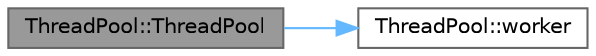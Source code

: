digraph "ThreadPool::ThreadPool"
{
 // LATEX_PDF_SIZE
  bgcolor="transparent";
  edge [fontname=Helvetica,fontsize=10,labelfontname=Helvetica,labelfontsize=10];
  node [fontname=Helvetica,fontsize=10,shape=box,height=0.2,width=0.4];
  rankdir="LR";
  Node1 [id="Node000001",label="ThreadPool::ThreadPool",height=0.2,width=0.4,color="gray40", fillcolor="grey60", style="filled", fontcolor="black",tooltip="将thread_count个worker线程加入线程池"];
  Node1 -> Node2 [id="edge1_Node000001_Node000002",color="steelblue1",style="solid",tooltip=" "];
  Node2 [id="Node000002",label="ThreadPool::worker",height=0.2,width=0.4,color="grey40", fillcolor="white", style="filled",URL="$class_thread_pool.html#aae5b85252b91ab697b919c6fad17b039",tooltip="执行任务的线程"];
}
